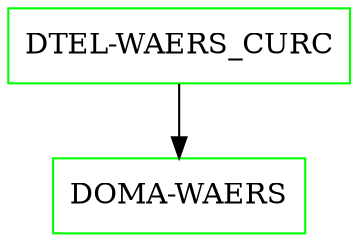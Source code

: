 digraph G {
  "DTEL-WAERS_CURC" [shape=box,color=green];
  "DOMA-WAERS" [shape=box,color=green,URL="./DOMA_WAERS.html"];
  "DTEL-WAERS_CURC" -> "DOMA-WAERS";
}
